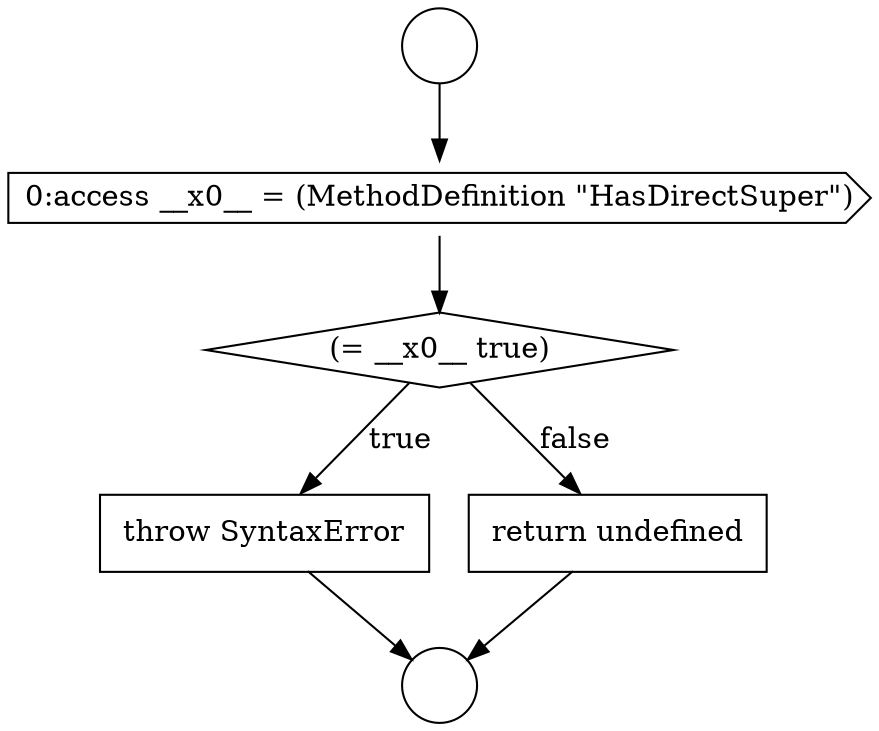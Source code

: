 digraph {
  node17036 [shape=cds, label=<<font color="black">0:access __x0__ = (MethodDefinition &quot;HasDirectSuper&quot;)</font>> color="black" fillcolor="white" style=filled]
  node17037 [shape=diamond, label=<<font color="black">(= __x0__ true)</font>> color="black" fillcolor="white" style=filled]
  node17038 [shape=none, margin=0, label=<<font color="black">
    <table border="0" cellborder="1" cellspacing="0" cellpadding="10">
      <tr><td align="left">throw SyntaxError</td></tr>
    </table>
  </font>> color="black" fillcolor="white" style=filled]
  node17034 [shape=circle label=" " color="black" fillcolor="white" style=filled]
  node17039 [shape=none, margin=0, label=<<font color="black">
    <table border="0" cellborder="1" cellspacing="0" cellpadding="10">
      <tr><td align="left">return undefined</td></tr>
    </table>
  </font>> color="black" fillcolor="white" style=filled]
  node17035 [shape=circle label=" " color="black" fillcolor="white" style=filled]
  node17036 -> node17037 [ color="black"]
  node17037 -> node17038 [label=<<font color="black">true</font>> color="black"]
  node17037 -> node17039 [label=<<font color="black">false</font>> color="black"]
  node17038 -> node17035 [ color="black"]
  node17034 -> node17036 [ color="black"]
  node17039 -> node17035 [ color="black"]
}

